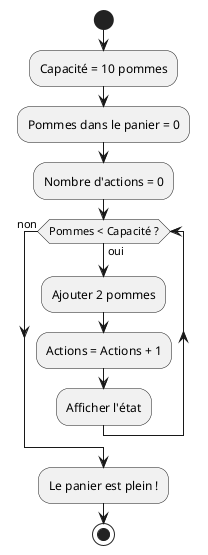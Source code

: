 @startuml
start
:Capacité = 10 pommes;
:Pommes dans le panier = 0;
:Nombre d'actions = 0;
while (Pommes < Capacité ?) is (oui)
  :Ajouter 2 pommes;
  :Actions = Actions + 1;
  :Afficher l'état;
endwhile (non)
:Le panier est plein !;
stop
@enduml
